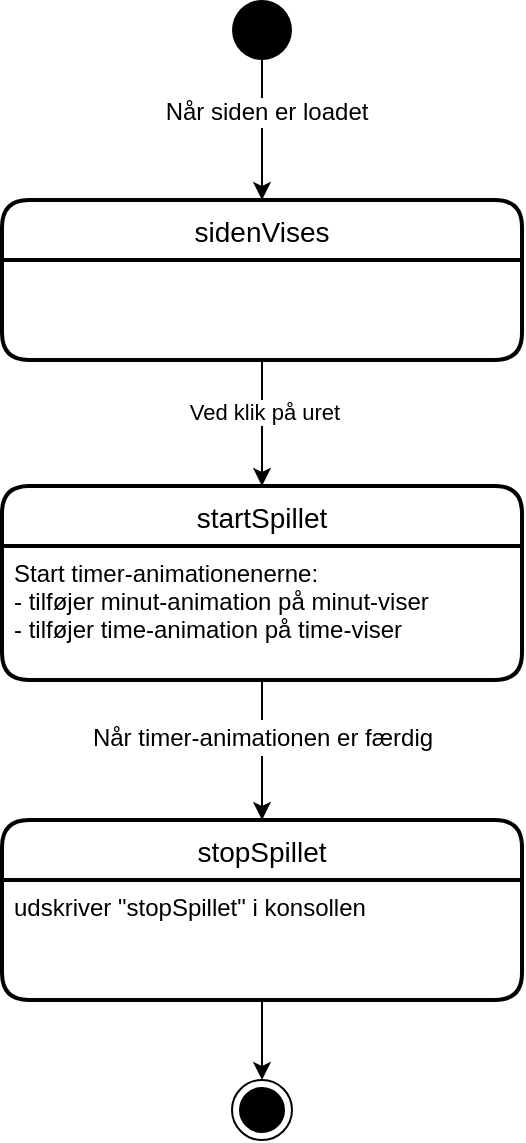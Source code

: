 <mxfile>
    <diagram id="9JmcImGVnm6acoKlBlC9" name="Page-1">
        <mxGraphModel dx="499" dy="542" grid="1" gridSize="10" guides="1" tooltips="1" connect="1" arrows="1" fold="1" page="1" pageScale="1" pageWidth="827" pageHeight="1169" math="0" shadow="0">
            <root>
                <mxCell id="0"/>
                <mxCell id="1" parent="0"/>
                <mxCell id="iuU_2dQMTSEWbqAGZvUB-1" value="" style="edgeStyle=orthogonalEdgeStyle;rounded=0;orthogonalLoop=1;jettySize=auto;html=1;fontColor=#000000;entryX=0.5;entryY=0;entryDx=0;entryDy=0;" parent="1" source="iuU_2dQMTSEWbqAGZvUB-3" target="2" edge="1">
                    <mxGeometry relative="1" as="geometry">
                        <mxPoint x="399" y="115" as="targetPoint"/>
                    </mxGeometry>
                </mxCell>
                <mxCell id="iuU_2dQMTSEWbqAGZvUB-2" value="&lt;font style=&quot;font-size: 12px&quot;&gt;Når siden er loadet&lt;/font&gt;" style="edgeLabel;html=1;align=center;verticalAlign=middle;resizable=0;points=[];fontColor=#000000;" parent="iuU_2dQMTSEWbqAGZvUB-1" connectable="0" vertex="1">
                    <mxGeometry x="-0.274" y="2" relative="1" as="geometry">
                        <mxPoint as="offset"/>
                    </mxGeometry>
                </mxCell>
                <mxCell id="iuU_2dQMTSEWbqAGZvUB-3" value="" style="ellipse;fillColor=#000000;strokeColor=none;rounded=1;" parent="1" vertex="1">
                    <mxGeometry x="384" y="20" width="30" height="30" as="geometry"/>
                </mxCell>
                <mxCell id="iuU_2dQMTSEWbqAGZvUB-4" value="stopSpillet" style="swimlane;childLayout=stackLayout;horizontal=1;startSize=30;horizontalStack=0;rounded=1;fontSize=14;fontStyle=0;strokeWidth=2;resizeParent=0;resizeLast=1;shadow=0;dashed=0;align=center;expand=0;resizable=0;" parent="1" vertex="1">
                    <mxGeometry x="269" y="430" width="260" height="90" as="geometry"/>
                </mxCell>
                <mxCell id="iuU_2dQMTSEWbqAGZvUB-5" value="udskriver &quot;stopSpillet&quot; i konsollen" style="align=left;strokeColor=none;fillColor=none;spacingLeft=4;fontSize=12;verticalAlign=top;resizable=0;rotatable=0;part=1;rounded=0;" parent="iuU_2dQMTSEWbqAGZvUB-4" vertex="1">
                    <mxGeometry y="30" width="260" height="60" as="geometry"/>
                </mxCell>
                <mxCell id="iuU_2dQMTSEWbqAGZvUB-6" value="startSpillet" style="swimlane;childLayout=stackLayout;horizontal=1;startSize=30;horizontalStack=0;rounded=1;fontSize=14;fontStyle=0;strokeWidth=2;resizeParent=0;resizeLast=1;shadow=0;dashed=0;align=center;expand=0;resizable=0;" parent="1" vertex="1">
                    <mxGeometry x="269" y="263" width="260" height="97" as="geometry"/>
                </mxCell>
                <mxCell id="iuU_2dQMTSEWbqAGZvUB-7" value="Start timer-animationenerne:&#10;- tilføjer minut-animation på minut-viser&#10;- tilføjer time-animation på time-viser" style="align=left;strokeColor=none;fillColor=none;spacingLeft=4;fontSize=12;verticalAlign=top;resizable=0;rotatable=0;part=1;rounded=0;" parent="iuU_2dQMTSEWbqAGZvUB-6" vertex="1">
                    <mxGeometry y="30" width="260" height="67" as="geometry"/>
                </mxCell>
                <mxCell id="iuU_2dQMTSEWbqAGZvUB-8" style="edgeStyle=orthogonalEdgeStyle;rounded=0;orthogonalLoop=1;jettySize=auto;html=1;exitX=0.5;exitY=1;exitDx=0;exitDy=0;entryX=0.5;entryY=0;entryDx=0;entryDy=0;" parent="1" source="iuU_2dQMTSEWbqAGZvUB-7" target="iuU_2dQMTSEWbqAGZvUB-4" edge="1">
                    <mxGeometry relative="1" as="geometry"/>
                </mxCell>
                <mxCell id="iuU_2dQMTSEWbqAGZvUB-9" value="&lt;div style=&quot;font-size: 12px ; line-height: 18px&quot;&gt;&lt;span style=&quot;background-color: rgb(255 , 255 , 255)&quot;&gt;Når timer-animationen er færdig&lt;/span&gt;&lt;/div&gt;" style="edgeLabel;html=1;align=center;verticalAlign=middle;resizable=0;points=[];" parent="iuU_2dQMTSEWbqAGZvUB-8" connectable="0" vertex="1">
                    <mxGeometry x="-0.206" relative="1" as="geometry">
                        <mxPoint as="offset"/>
                    </mxGeometry>
                </mxCell>
                <mxCell id="iuU_2dQMTSEWbqAGZvUB-10" value="" style="ellipse;html=1;shape=endState;fillColor=#000000;strokeColor=#000000;rounded=1;labelBackgroundColor=#FFFFFF;fontFamily=Helvetica;fontSize=12;fontColor=#000000;" parent="1" vertex="1">
                    <mxGeometry x="384" y="560" width="30" height="30" as="geometry"/>
                </mxCell>
                <mxCell id="iuU_2dQMTSEWbqAGZvUB-11" style="edgeStyle=orthogonalEdgeStyle;rounded=0;orthogonalLoop=1;jettySize=auto;html=1;exitX=0.5;exitY=1;exitDx=0;exitDy=0;fontFamily=Helvetica;fontSize=12;fontColor=#000000;" parent="1" source="iuU_2dQMTSEWbqAGZvUB-5" target="iuU_2dQMTSEWbqAGZvUB-10" edge="1">
                    <mxGeometry relative="1" as="geometry"/>
                </mxCell>
                <mxCell id="4" value="" style="edgeStyle=none;html=1;entryX=0.5;entryY=0;entryDx=0;entryDy=0;" parent="1" source="2" target="iuU_2dQMTSEWbqAGZvUB-6" edge="1">
                    <mxGeometry relative="1" as="geometry">
                        <mxPoint x="420" y="250" as="targetPoint"/>
                    </mxGeometry>
                </mxCell>
                <mxCell id="5" value="Ved klik på uret" style="edgeLabel;html=1;align=center;verticalAlign=middle;resizable=0;points=[];" parent="4" vertex="1" connectable="0">
                    <mxGeometry x="-0.188" y="1" relative="1" as="geometry">
                        <mxPoint as="offset"/>
                    </mxGeometry>
                </mxCell>
                <mxCell id="2" value="sidenVises" style="swimlane;childLayout=stackLayout;horizontal=1;startSize=30;horizontalStack=0;rounded=1;fontSize=14;fontStyle=0;strokeWidth=2;resizeParent=0;resizeLast=1;shadow=0;dashed=0;align=center;expand=0;resizable=0;" parent="1" vertex="1">
                    <mxGeometry x="269" y="120" width="260" height="80" as="geometry"/>
                </mxCell>
            </root>
        </mxGraphModel>
    </diagram>
</mxfile>